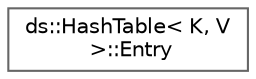 digraph "Graphical Class Hierarchy"
{
 // INTERACTIVE_SVG=YES
 // LATEX_PDF_SIZE
  bgcolor="transparent";
  edge [fontname=Helvetica,fontsize=10,labelfontname=Helvetica,labelfontsize=10];
  node [fontname=Helvetica,fontsize=10,shape=box,height=0.2,width=0.4];
  rankdir="LR";
  Node0 [id="Node000000",label="ds::HashTable\< K, V\l \>::Entry",height=0.2,width=0.4,color="grey40", fillcolor="white", style="filled",URL="$structds_1_1_hash_table_1_1_entry.html",tooltip=" "];
}
